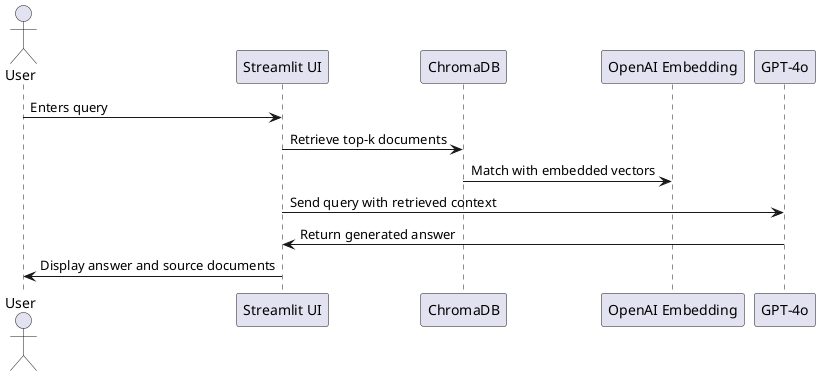 @startuml
actor User
participant UI as "Streamlit UI"
participant Retriever as "ChromaDB"
participant Embedding as "OpenAI Embedding"
participant LLM as "GPT-4o"

User -> UI : Enters query
UI -> Retriever : Retrieve top-k documents
Retriever -> Embedding : Match with embedded vectors
UI -> LLM : Send query with retrieved context
LLM -> UI : Return generated answer
UI -> User : Display answer and source documents
@enduml
